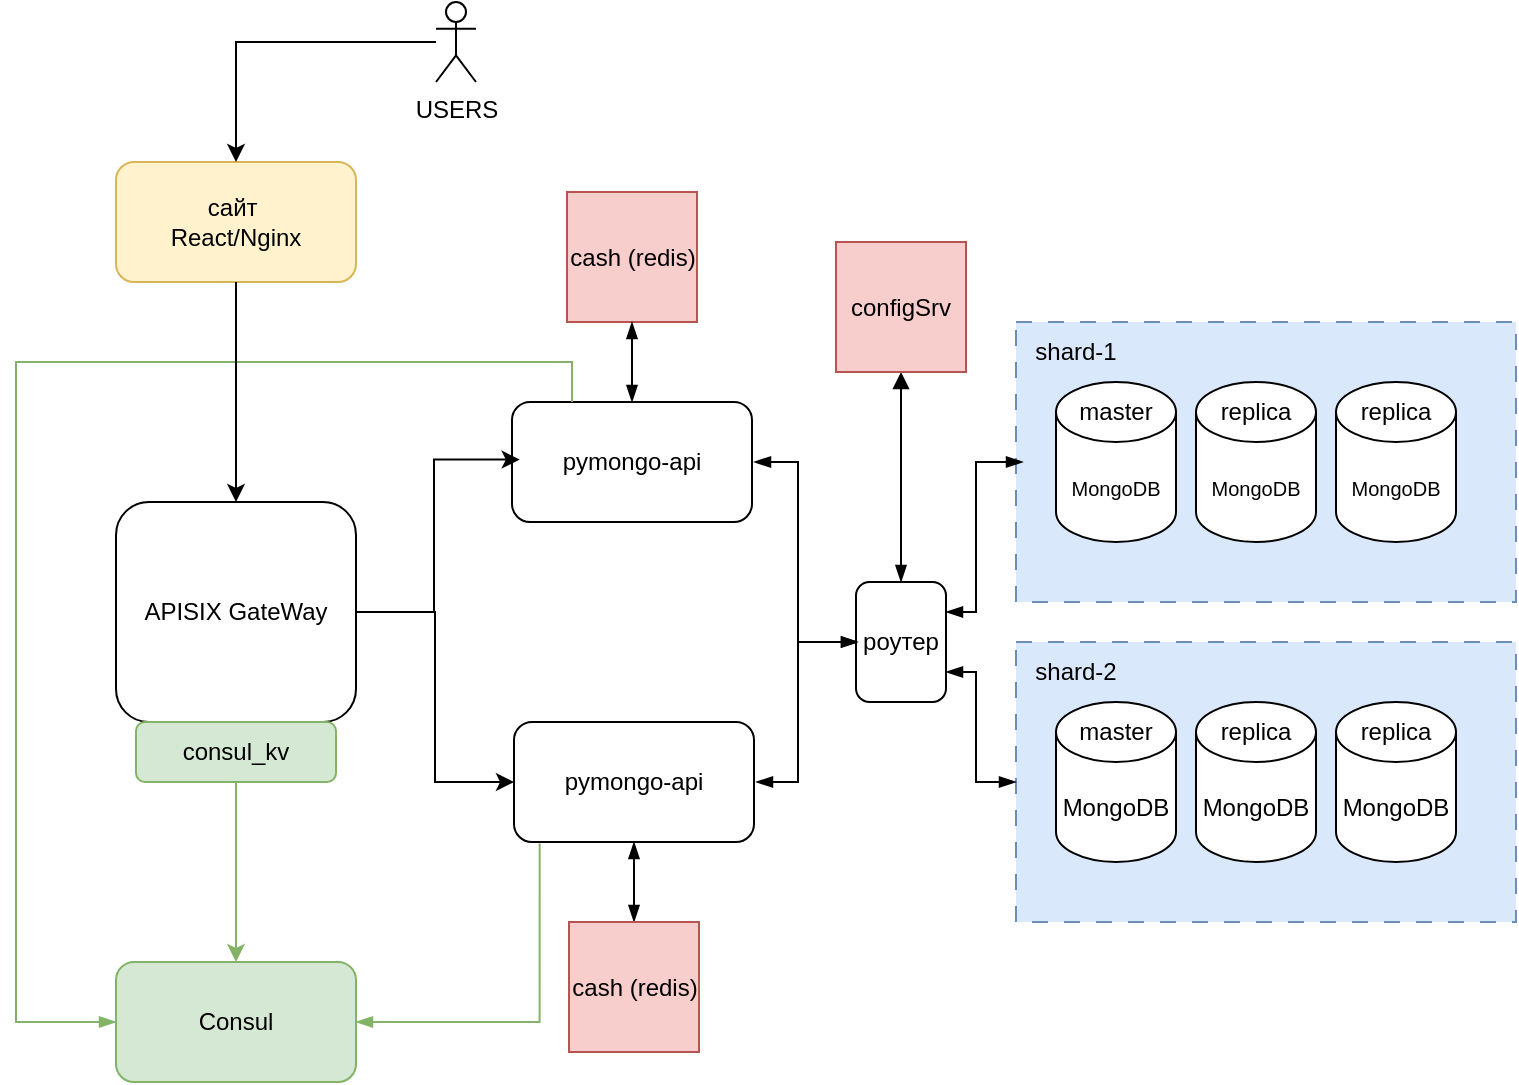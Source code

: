<mxfile version="25.0.1">
  <diagram name="Page-1" id="-H_mtQnk-PTXWXPvYvuk">
    <mxGraphModel dx="1077" dy="564" grid="1" gridSize="10" guides="1" tooltips="1" connect="1" arrows="1" fold="1" page="1" pageScale="1" pageWidth="1169" pageHeight="827" math="0" shadow="0">
      <root>
        <mxCell id="0" />
        <mxCell id="1" parent="0" />
        <mxCell id="uLa2FIIkXBWoVXCnlkZr-13" value="" style="rounded=0;whiteSpace=wrap;html=1;strokeColor=#6c8ebf;dashed=1;dashPattern=8 8;fillColor=#dae8fc;" parent="1" vertex="1">
          <mxGeometry x="610" y="170" width="250" height="140" as="geometry" />
        </mxCell>
        <mxCell id="uLa2FIIkXBWoVXCnlkZr-12" value="" style="rounded=0;whiteSpace=wrap;html=1;dashed=1;dashPattern=8 8;strokeWidth=1;perimeterSpacing=7;shadow=0;glass=0;fillColor=#dae8fc;strokeColor=#6c8ebf;" parent="1" vertex="1">
          <mxGeometry x="610" y="330" width="250" height="140" as="geometry" />
        </mxCell>
        <mxCell id="zA23MoTUsTF4_91t8viU-2" value="&lt;font style=&quot;font-size: 10px;&quot;&gt;MongoDB&lt;/font&gt;" style="shape=cylinder3;whiteSpace=wrap;html=1;boundedLbl=1;backgroundOutline=1;size=15;" parent="1" vertex="1">
          <mxGeometry x="630" y="200" width="60" height="80" as="geometry" />
        </mxCell>
        <mxCell id="uLa2FIIkXBWoVXCnlkZr-23" style="edgeStyle=orthogonalEdgeStyle;rounded=0;orthogonalLoop=1;jettySize=auto;html=1;entryX=0.5;entryY=1;entryDx=0;entryDy=0;startArrow=blockThin;startFill=1;endArrow=blockThin;endFill=1;" parent="1" source="zA23MoTUsTF4_91t8viU-3" target="uLa2FIIkXBWoVXCnlkZr-22" edge="1">
          <mxGeometry relative="1" as="geometry" />
        </mxCell>
        <mxCell id="zA23MoTUsTF4_91t8viU-3" value="pymongo-api" style="rounded=1;whiteSpace=wrap;html=1;" parent="1" vertex="1">
          <mxGeometry x="359" y="370" width="120" height="60" as="geometry" />
        </mxCell>
        <mxCell id="uLa2FIIkXBWoVXCnlkZr-1" value="MongoDB" style="shape=cylinder3;whiteSpace=wrap;html=1;boundedLbl=1;backgroundOutline=1;size=15;" parent="1" vertex="1">
          <mxGeometry x="630" y="360" width="60" height="80" as="geometry" />
        </mxCell>
        <mxCell id="uLa2FIIkXBWoVXCnlkZr-5" style="edgeStyle=orthogonalEdgeStyle;rounded=0;orthogonalLoop=1;jettySize=auto;html=1;exitX=1;exitY=0.25;exitDx=0;exitDy=0;startArrow=blockThin;startFill=1;endArrow=blockThin;endFill=1;" parent="1" edge="1" source="wpZsv-CSzd4Vx7WV7xcM-5">
          <mxGeometry relative="1" as="geometry">
            <mxPoint x="556" y="300" as="sourcePoint" />
            <mxPoint x="613.5" y="240" as="targetPoint" />
            <Array as="points">
              <mxPoint x="590" y="315" />
              <mxPoint x="590" y="240" />
            </Array>
          </mxGeometry>
        </mxCell>
        <mxCell id="uLa2FIIkXBWoVXCnlkZr-7" style="edgeStyle=orthogonalEdgeStyle;rounded=0;orthogonalLoop=1;jettySize=auto;html=1;exitX=1;exitY=0.75;exitDx=0;exitDy=0;startArrow=blockThin;startFill=1;endArrow=blockThin;endFill=1;" parent="1" source="wpZsv-CSzd4Vx7WV7xcM-5" edge="1">
          <mxGeometry relative="1" as="geometry">
            <mxPoint x="575" y="400" as="sourcePoint" />
            <mxPoint x="610" y="400" as="targetPoint" />
            <Array as="points">
              <mxPoint x="590" y="345" />
              <mxPoint x="590" y="400" />
            </Array>
          </mxGeometry>
        </mxCell>
        <mxCell id="uLa2FIIkXBWoVXCnlkZr-8" value="&lt;font style=&quot;font-size: 10px;&quot;&gt;MongoDB&lt;/font&gt;" style="shape=cylinder3;whiteSpace=wrap;html=1;boundedLbl=1;backgroundOutline=1;size=15;" parent="1" vertex="1">
          <mxGeometry x="700" y="200" width="60" height="80" as="geometry" />
        </mxCell>
        <mxCell id="uLa2FIIkXBWoVXCnlkZr-9" value="&lt;font style=&quot;font-size: 10px;&quot;&gt;MongoDB&lt;/font&gt;" style="shape=cylinder3;whiteSpace=wrap;html=1;boundedLbl=1;backgroundOutline=1;size=15;" parent="1" vertex="1">
          <mxGeometry x="770" y="200" width="60" height="80" as="geometry" />
        </mxCell>
        <mxCell id="uLa2FIIkXBWoVXCnlkZr-10" value="MongoDB" style="shape=cylinder3;whiteSpace=wrap;html=1;boundedLbl=1;backgroundOutline=1;size=15;" parent="1" vertex="1">
          <mxGeometry x="700" y="360" width="60" height="80" as="geometry" />
        </mxCell>
        <mxCell id="uLa2FIIkXBWoVXCnlkZr-11" value="MongoDB" style="shape=cylinder3;whiteSpace=wrap;html=1;boundedLbl=1;backgroundOutline=1;size=15;" parent="1" vertex="1">
          <mxGeometry x="770" y="360" width="60" height="80" as="geometry" />
        </mxCell>
        <mxCell id="uLa2FIIkXBWoVXCnlkZr-14" value="master" style="text;html=1;align=center;verticalAlign=middle;whiteSpace=wrap;rounded=0;" parent="1" vertex="1">
          <mxGeometry x="635" y="200" width="50" height="30" as="geometry" />
        </mxCell>
        <mxCell id="uLa2FIIkXBWoVXCnlkZr-15" value="master" style="text;html=1;align=center;verticalAlign=middle;whiteSpace=wrap;rounded=0;" parent="1" vertex="1">
          <mxGeometry x="635" y="360" width="50" height="30" as="geometry" />
        </mxCell>
        <mxCell id="uLa2FIIkXBWoVXCnlkZr-16" value="replica" style="text;html=1;align=center;verticalAlign=middle;whiteSpace=wrap;rounded=0;" parent="1" vertex="1">
          <mxGeometry x="700" y="200" width="60" height="30" as="geometry" />
        </mxCell>
        <mxCell id="uLa2FIIkXBWoVXCnlkZr-17" value="replica" style="text;html=1;align=center;verticalAlign=middle;whiteSpace=wrap;rounded=0;" parent="1" vertex="1">
          <mxGeometry x="770" y="200" width="60" height="30" as="geometry" />
        </mxCell>
        <mxCell id="uLa2FIIkXBWoVXCnlkZr-18" value="replica" style="text;html=1;align=center;verticalAlign=middle;whiteSpace=wrap;rounded=0;" parent="1" vertex="1">
          <mxGeometry x="700" y="360" width="60" height="30" as="geometry" />
        </mxCell>
        <mxCell id="uLa2FIIkXBWoVXCnlkZr-19" value="replica" style="text;html=1;align=center;verticalAlign=middle;whiteSpace=wrap;rounded=0;" parent="1" vertex="1">
          <mxGeometry x="770" y="360" width="60" height="30" as="geometry" />
        </mxCell>
        <mxCell id="uLa2FIIkXBWoVXCnlkZr-20" value="shard-1" style="text;html=1;align=center;verticalAlign=middle;whiteSpace=wrap;rounded=0;" parent="1" vertex="1">
          <mxGeometry x="610" y="170" width="60" height="30" as="geometry" />
        </mxCell>
        <mxCell id="uLa2FIIkXBWoVXCnlkZr-21" value="shard-2" style="text;html=1;align=center;verticalAlign=middle;whiteSpace=wrap;rounded=0;" parent="1" vertex="1">
          <mxGeometry x="610" y="330" width="60" height="30" as="geometry" />
        </mxCell>
        <mxCell id="uLa2FIIkXBWoVXCnlkZr-22" value="cash (redis)" style="whiteSpace=wrap;html=1;aspect=fixed;fillColor=#f8cecc;strokeColor=#b85450;direction=west;" parent="1" vertex="1">
          <mxGeometry x="386.5" y="470" width="65" height="65" as="geometry" />
        </mxCell>
        <mxCell id="wpZsv-CSzd4Vx7WV7xcM-2" value="pymongo-api" style="rounded=1;whiteSpace=wrap;html=1;" vertex="1" parent="1">
          <mxGeometry x="358" y="210" width="120" height="60" as="geometry" />
        </mxCell>
        <mxCell id="wpZsv-CSzd4Vx7WV7xcM-3" value="cash (redis)" style="whiteSpace=wrap;html=1;aspect=fixed;fillColor=#f8cecc;strokeColor=#b85450;direction=west;" vertex="1" parent="1">
          <mxGeometry x="385.5" y="105" width="65" height="65" as="geometry" />
        </mxCell>
        <mxCell id="wpZsv-CSzd4Vx7WV7xcM-4" style="edgeStyle=orthogonalEdgeStyle;rounded=0;orthogonalLoop=1;jettySize=auto;html=1;startArrow=blockThin;startFill=1;endArrow=blockThin;endFill=1;exitX=0.5;exitY=0;exitDx=0;exitDy=0;" edge="1" parent="1" source="wpZsv-CSzd4Vx7WV7xcM-3">
          <mxGeometry relative="1" as="geometry">
            <mxPoint x="428" y="440" as="sourcePoint" />
            <mxPoint x="418" y="210" as="targetPoint" />
          </mxGeometry>
        </mxCell>
        <mxCell id="wpZsv-CSzd4Vx7WV7xcM-7" style="edgeStyle=orthogonalEdgeStyle;rounded=0;orthogonalLoop=1;jettySize=auto;html=1;entryX=1;entryY=0.5;entryDx=0;entryDy=0;endArrow=blockThin;endFill=1;startArrow=blockThin;startFill=1;exitX=0;exitY=0.5;exitDx=0;exitDy=0;" edge="1" parent="1">
          <mxGeometry relative="1" as="geometry">
            <mxPoint x="531" y="330" as="sourcePoint" />
            <mxPoint x="479" y="240" as="targetPoint" />
            <Array as="points">
              <mxPoint x="501" y="330" />
              <mxPoint x="501" y="240" />
            </Array>
          </mxGeometry>
        </mxCell>
        <mxCell id="wpZsv-CSzd4Vx7WV7xcM-12" style="edgeStyle=orthogonalEdgeStyle;rounded=0;orthogonalLoop=1;jettySize=auto;html=1;startArrow=blockThin;startFill=1;endArrow=block;endFill=1;" edge="1" parent="1" source="wpZsv-CSzd4Vx7WV7xcM-5" target="wpZsv-CSzd4Vx7WV7xcM-11">
          <mxGeometry relative="1" as="geometry" />
        </mxCell>
        <mxCell id="wpZsv-CSzd4Vx7WV7xcM-5" value="роутер" style="rounded=1;whiteSpace=wrap;html=1;" vertex="1" parent="1">
          <mxGeometry x="530" y="300" width="45" height="60" as="geometry" />
        </mxCell>
        <mxCell id="wpZsv-CSzd4Vx7WV7xcM-8" style="edgeStyle=orthogonalEdgeStyle;rounded=0;orthogonalLoop=1;jettySize=auto;html=1;entryX=1;entryY=0.5;entryDx=0;entryDy=0;endArrow=blockThin;endFill=1;startArrow=blockThin;startFill=1;exitX=0;exitY=0.5;exitDx=0;exitDy=0;" edge="1" parent="1">
          <mxGeometry relative="1" as="geometry">
            <mxPoint x="531" y="330" as="sourcePoint" />
            <mxPoint x="480" y="400" as="targetPoint" />
            <Array as="points">
              <mxPoint x="501" y="330" />
              <mxPoint x="501" y="400" />
            </Array>
          </mxGeometry>
        </mxCell>
        <mxCell id="wpZsv-CSzd4Vx7WV7xcM-11" value="configSrv" style="whiteSpace=wrap;html=1;aspect=fixed;fillColor=#f8cecc;strokeColor=#b85450;direction=west;" vertex="1" parent="1">
          <mxGeometry x="520" y="130" width="65" height="65" as="geometry" />
        </mxCell>
        <mxCell id="wpZsv-CSzd4Vx7WV7xcM-15" style="edgeStyle=orthogonalEdgeStyle;rounded=0;orthogonalLoop=1;jettySize=auto;html=1;entryX=0;entryY=0.5;entryDx=0;entryDy=0;" edge="1" parent="1" source="wpZsv-CSzd4Vx7WV7xcM-13" target="zA23MoTUsTF4_91t8viU-3">
          <mxGeometry relative="1" as="geometry" />
        </mxCell>
        <mxCell id="wpZsv-CSzd4Vx7WV7xcM-13" value="APISIX GateWay" style="rounded=1;whiteSpace=wrap;html=1;" vertex="1" parent="1">
          <mxGeometry x="160" y="260" width="120" height="110" as="geometry" />
        </mxCell>
        <mxCell id="wpZsv-CSzd4Vx7WV7xcM-14" style="edgeStyle=orthogonalEdgeStyle;rounded=0;orthogonalLoop=1;jettySize=auto;html=1;entryX=0.032;entryY=0.48;entryDx=0;entryDy=0;entryPerimeter=0;" edge="1" parent="1" source="wpZsv-CSzd4Vx7WV7xcM-13" target="wpZsv-CSzd4Vx7WV7xcM-2">
          <mxGeometry relative="1" as="geometry" />
        </mxCell>
        <mxCell id="wpZsv-CSzd4Vx7WV7xcM-18" style="edgeStyle=orthogonalEdgeStyle;rounded=0;orthogonalLoop=1;jettySize=auto;html=1;entryX=0.5;entryY=0;entryDx=0;entryDy=0;fillColor=#d5e8d4;strokeColor=#82b366;" edge="1" parent="1" source="wpZsv-CSzd4Vx7WV7xcM-16" target="wpZsv-CSzd4Vx7WV7xcM-17">
          <mxGeometry relative="1" as="geometry" />
        </mxCell>
        <mxCell id="wpZsv-CSzd4Vx7WV7xcM-16" value="consul_kv" style="rounded=1;whiteSpace=wrap;html=1;fillColor=#d5e8d4;strokeColor=#82b366;" vertex="1" parent="1">
          <mxGeometry x="170" y="370" width="100" height="30" as="geometry" />
        </mxCell>
        <mxCell id="wpZsv-CSzd4Vx7WV7xcM-21" style="edgeStyle=orthogonalEdgeStyle;rounded=0;orthogonalLoop=1;jettySize=auto;html=1;entryX=0.25;entryY=0;entryDx=0;entryDy=0;fillColor=#d5e8d4;strokeColor=#82b366;startArrow=blockThin;startFill=1;endArrow=none;endFill=0;" edge="1" parent="1" source="wpZsv-CSzd4Vx7WV7xcM-17" target="wpZsv-CSzd4Vx7WV7xcM-2">
          <mxGeometry relative="1" as="geometry">
            <Array as="points">
              <mxPoint x="110" y="520" />
              <mxPoint x="110" y="190" />
              <mxPoint x="388" y="190" />
            </Array>
          </mxGeometry>
        </mxCell>
        <mxCell id="wpZsv-CSzd4Vx7WV7xcM-17" value="Consul" style="rounded=1;whiteSpace=wrap;html=1;fillColor=#d5e8d4;strokeColor=#82b366;" vertex="1" parent="1">
          <mxGeometry x="160" y="490" width="120" height="60" as="geometry" />
        </mxCell>
        <mxCell id="wpZsv-CSzd4Vx7WV7xcM-20" style="edgeStyle=orthogonalEdgeStyle;rounded=0;orthogonalLoop=1;jettySize=auto;html=1;entryX=0.107;entryY=1.013;entryDx=0;entryDy=0;entryPerimeter=0;fillColor=#d5e8d4;strokeColor=#82b366;startArrow=blockThin;startFill=1;endArrow=none;endFill=0;" edge="1" parent="1" source="wpZsv-CSzd4Vx7WV7xcM-17" target="zA23MoTUsTF4_91t8viU-3">
          <mxGeometry relative="1" as="geometry" />
        </mxCell>
        <mxCell id="wpZsv-CSzd4Vx7WV7xcM-22" value="сайт&amp;nbsp;&lt;div&gt;React/Nginx&lt;/div&gt;" style="rounded=1;whiteSpace=wrap;html=1;fillColor=#fff2cc;strokeColor=#d6b656;" vertex="1" parent="1">
          <mxGeometry x="160" y="90" width="120" height="60" as="geometry" />
        </mxCell>
        <mxCell id="wpZsv-CSzd4Vx7WV7xcM-23" style="edgeStyle=orthogonalEdgeStyle;rounded=0;orthogonalLoop=1;jettySize=auto;html=1;entryX=0.5;entryY=0;entryDx=0;entryDy=0;" edge="1" parent="1" source="wpZsv-CSzd4Vx7WV7xcM-22" target="wpZsv-CSzd4Vx7WV7xcM-13">
          <mxGeometry relative="1" as="geometry" />
        </mxCell>
        <mxCell id="wpZsv-CSzd4Vx7WV7xcM-25" value="" style="edgeStyle=orthogonalEdgeStyle;rounded=0;orthogonalLoop=1;jettySize=auto;html=1;" edge="1" parent="1" source="wpZsv-CSzd4Vx7WV7xcM-24" target="wpZsv-CSzd4Vx7WV7xcM-22">
          <mxGeometry relative="1" as="geometry" />
        </mxCell>
        <mxCell id="wpZsv-CSzd4Vx7WV7xcM-24" value="USERS" style="shape=umlActor;verticalLabelPosition=bottom;verticalAlign=top;html=1;outlineConnect=0;" vertex="1" parent="1">
          <mxGeometry x="320" y="10" width="20" height="40" as="geometry" />
        </mxCell>
      </root>
    </mxGraphModel>
  </diagram>
</mxfile>
